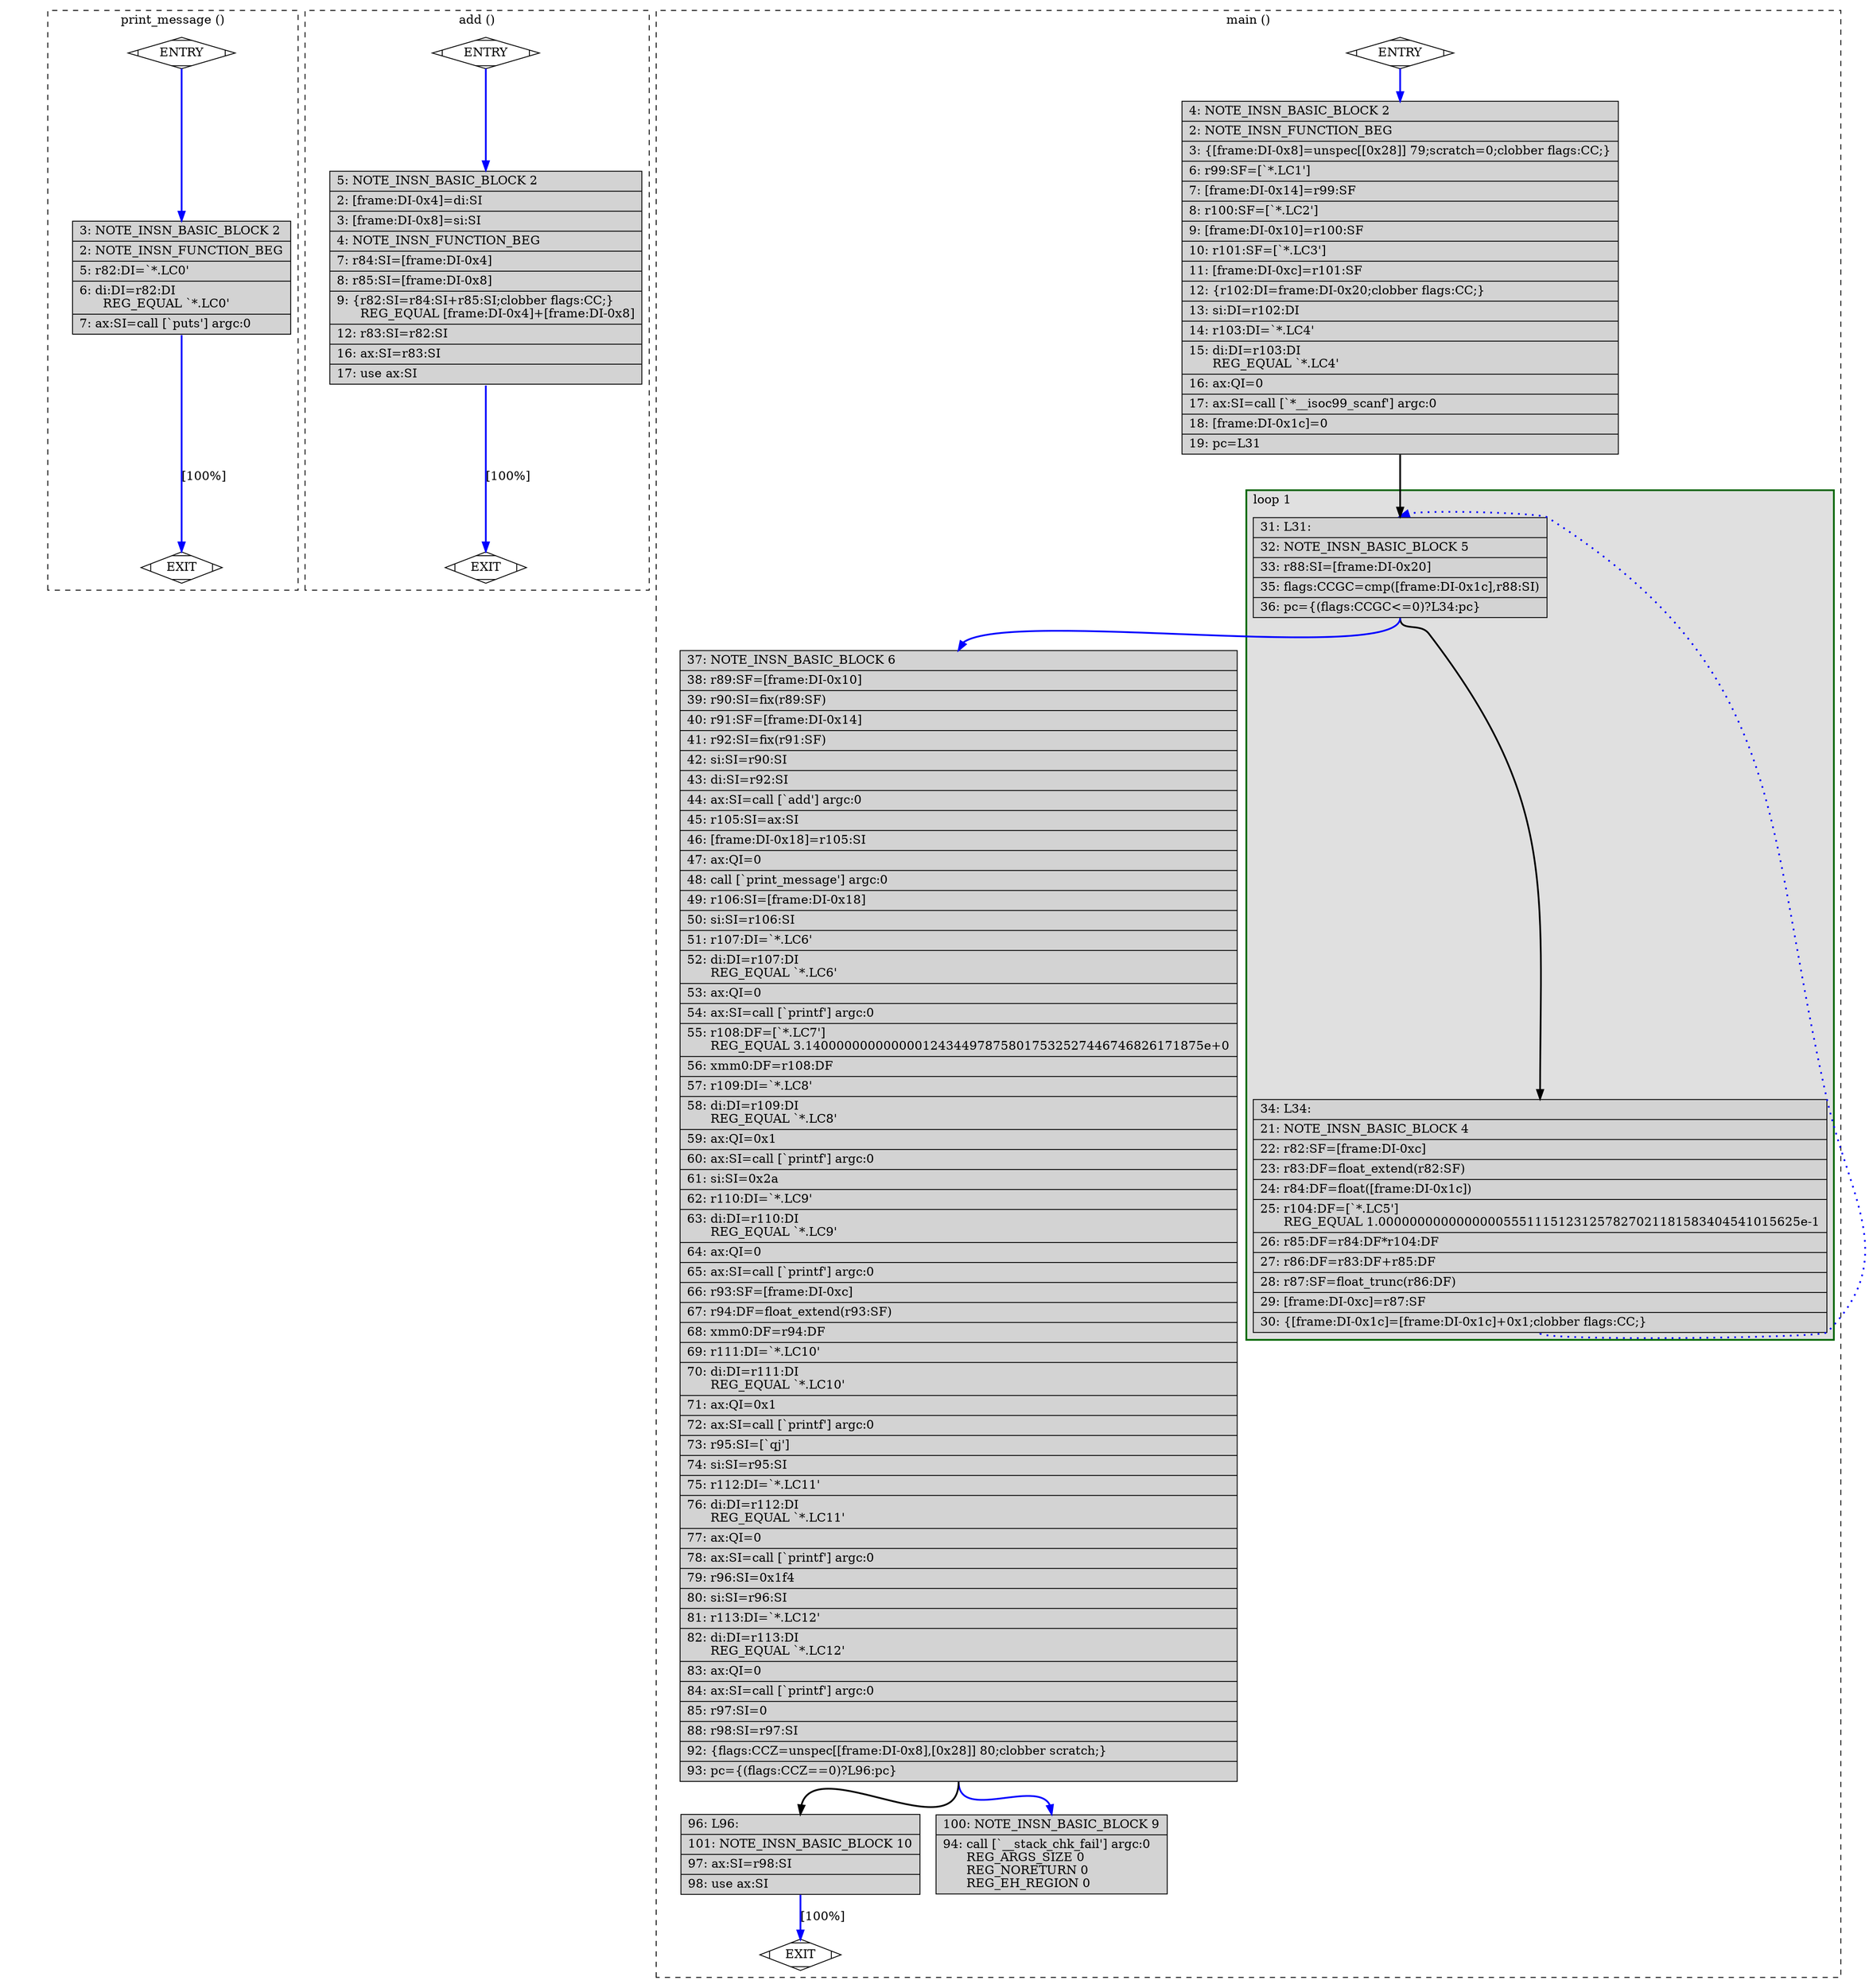 digraph "cs1zj1-cs1.c.246r.vregs" {
overlap=false;
subgraph "cluster_print_message" {
	style="dashed";
	color="black";
	label="print_message ()";
	fn_6_basic_block_0 [shape=Mdiamond,style=filled,fillcolor=white,label="ENTRY"];

	fn_6_basic_block_1 [shape=Mdiamond,style=filled,fillcolor=white,label="EXIT"];

	fn_6_basic_block_2 [shape=record,style=filled,fillcolor=lightgrey,label="{\ \ \ \ 3:\ NOTE_INSN_BASIC_BLOCK\ 2\l\
|\ \ \ \ 2:\ NOTE_INSN_FUNCTION_BEG\l\
|\ \ \ \ 5:\ r82:DI=`*.LC0'\l\
|\ \ \ \ 6:\ di:DI=r82:DI\l\
\ \ \ \ \ \ REG_EQUAL\ `*.LC0'\l\
|\ \ \ \ 7:\ ax:SI=call\ [`puts']\ argc:0\l\
}"];

	fn_6_basic_block_0:s -> fn_6_basic_block_2:n [style="solid,bold",color=blue,weight=100,constraint=true];
	fn_6_basic_block_2:s -> fn_6_basic_block_1:n [style="solid,bold",color=blue,weight=100,constraint=true,label="[100%]"];
	fn_6_basic_block_0:s -> fn_6_basic_block_1:n [style="invis",constraint=true];
}
subgraph "cluster_add" {
	style="dashed";
	color="black";
	label="add ()";
	fn_7_basic_block_0 [shape=Mdiamond,style=filled,fillcolor=white,label="ENTRY"];

	fn_7_basic_block_1 [shape=Mdiamond,style=filled,fillcolor=white,label="EXIT"];

	fn_7_basic_block_2 [shape=record,style=filled,fillcolor=lightgrey,label="{\ \ \ \ 5:\ NOTE_INSN_BASIC_BLOCK\ 2\l\
|\ \ \ \ 2:\ [frame:DI-0x4]=di:SI\l\
|\ \ \ \ 3:\ [frame:DI-0x8]=si:SI\l\
|\ \ \ \ 4:\ NOTE_INSN_FUNCTION_BEG\l\
|\ \ \ \ 7:\ r84:SI=[frame:DI-0x4]\l\
|\ \ \ \ 8:\ r85:SI=[frame:DI-0x8]\l\
|\ \ \ \ 9:\ \{r82:SI=r84:SI+r85:SI;clobber\ flags:CC;\}\l\
\ \ \ \ \ \ REG_EQUAL\ [frame:DI-0x4]+[frame:DI-0x8]\l\
|\ \ \ 12:\ r83:SI=r82:SI\l\
|\ \ \ 16:\ ax:SI=r83:SI\l\
|\ \ \ 17:\ use\ ax:SI\l\
}"];

	fn_7_basic_block_0:s -> fn_7_basic_block_2:n [style="solid,bold",color=blue,weight=100,constraint=true];
	fn_7_basic_block_2:s -> fn_7_basic_block_1:n [style="solid,bold",color=blue,weight=100,constraint=true,label="[100%]"];
	fn_7_basic_block_0:s -> fn_7_basic_block_1:n [style="invis",constraint=true];
}
subgraph "cluster_main" {
	style="dashed";
	color="black";
	label="main ()";
	subgraph cluster_8_1 {
	style="filled";
	color="darkgreen";
	fillcolor="grey88";
	label="loop 1";
	labeljust=l;
	penwidth=2;
	fn_8_basic_block_5 [shape=record,style=filled,fillcolor=lightgrey,label="{\ \ \ 31:\ L31:\l\
|\ \ \ 32:\ NOTE_INSN_BASIC_BLOCK\ 5\l\
|\ \ \ 33:\ r88:SI=[frame:DI-0x20]\l\
|\ \ \ 35:\ flags:CCGC=cmp([frame:DI-0x1c],r88:SI)\l\
|\ \ \ 36:\ pc=\{(flags:CCGC\<=0)?L34:pc\}\l\
}"];

	fn_8_basic_block_4 [shape=record,style=filled,fillcolor=lightgrey,label="{\ \ \ 34:\ L34:\l\
|\ \ \ 21:\ NOTE_INSN_BASIC_BLOCK\ 4\l\
|\ \ \ 22:\ r82:SF=[frame:DI-0xc]\l\
|\ \ \ 23:\ r83:DF=float_extend(r82:SF)\l\
|\ \ \ 24:\ r84:DF=float([frame:DI-0x1c])\l\
|\ \ \ 25:\ r104:DF=[`*.LC5']\l\
\ \ \ \ \ \ REG_EQUAL\ 1.000000000000000055511151231257827021181583404541015625e-1\l\
|\ \ \ 26:\ r85:DF=r84:DF*r104:DF\l\
|\ \ \ 27:\ r86:DF=r83:DF+r85:DF\l\
|\ \ \ 28:\ r87:SF=float_trunc(r86:DF)\l\
|\ \ \ 29:\ [frame:DI-0xc]=r87:SF\l\
|\ \ \ 30:\ \{[frame:DI-0x1c]=[frame:DI-0x1c]+0x1;clobber\ flags:CC;\}\l\
}"];

	}
	fn_8_basic_block_0 [shape=Mdiamond,style=filled,fillcolor=white,label="ENTRY"];

	fn_8_basic_block_1 [shape=Mdiamond,style=filled,fillcolor=white,label="EXIT"];

	fn_8_basic_block_2 [shape=record,style=filled,fillcolor=lightgrey,label="{\ \ \ \ 4:\ NOTE_INSN_BASIC_BLOCK\ 2\l\
|\ \ \ \ 2:\ NOTE_INSN_FUNCTION_BEG\l\
|\ \ \ \ 3:\ \{[frame:DI-0x8]=unspec[[0x28]]\ 79;scratch=0;clobber\ flags:CC;\}\l\
|\ \ \ \ 6:\ r99:SF=[`*.LC1']\l\
|\ \ \ \ 7:\ [frame:DI-0x14]=r99:SF\l\
|\ \ \ \ 8:\ r100:SF=[`*.LC2']\l\
|\ \ \ \ 9:\ [frame:DI-0x10]=r100:SF\l\
|\ \ \ 10:\ r101:SF=[`*.LC3']\l\
|\ \ \ 11:\ [frame:DI-0xc]=r101:SF\l\
|\ \ \ 12:\ \{r102:DI=frame:DI-0x20;clobber\ flags:CC;\}\l\
|\ \ \ 13:\ si:DI=r102:DI\l\
|\ \ \ 14:\ r103:DI=`*.LC4'\l\
|\ \ \ 15:\ di:DI=r103:DI\l\
\ \ \ \ \ \ REG_EQUAL\ `*.LC4'\l\
|\ \ \ 16:\ ax:QI=0\l\
|\ \ \ 17:\ ax:SI=call\ [`*__isoc99_scanf']\ argc:0\l\
|\ \ \ 18:\ [frame:DI-0x1c]=0\l\
|\ \ \ 19:\ pc=L31\l\
}"];

	fn_8_basic_block_6 [shape=record,style=filled,fillcolor=lightgrey,label="{\ \ \ 37:\ NOTE_INSN_BASIC_BLOCK\ 6\l\
|\ \ \ 38:\ r89:SF=[frame:DI-0x10]\l\
|\ \ \ 39:\ r90:SI=fix(r89:SF)\l\
|\ \ \ 40:\ r91:SF=[frame:DI-0x14]\l\
|\ \ \ 41:\ r92:SI=fix(r91:SF)\l\
|\ \ \ 42:\ si:SI=r90:SI\l\
|\ \ \ 43:\ di:SI=r92:SI\l\
|\ \ \ 44:\ ax:SI=call\ [`add']\ argc:0\l\
|\ \ \ 45:\ r105:SI=ax:SI\l\
|\ \ \ 46:\ [frame:DI-0x18]=r105:SI\l\
|\ \ \ 47:\ ax:QI=0\l\
|\ \ \ 48:\ call\ [`print_message']\ argc:0\l\
|\ \ \ 49:\ r106:SI=[frame:DI-0x18]\l\
|\ \ \ 50:\ si:SI=r106:SI\l\
|\ \ \ 51:\ r107:DI=`*.LC6'\l\
|\ \ \ 52:\ di:DI=r107:DI\l\
\ \ \ \ \ \ REG_EQUAL\ `*.LC6'\l\
|\ \ \ 53:\ ax:QI=0\l\
|\ \ \ 54:\ ax:SI=call\ [`printf']\ argc:0\l\
|\ \ \ 55:\ r108:DF=[`*.LC7']\l\
\ \ \ \ \ \ REG_EQUAL\ 3.140000000000000124344978758017532527446746826171875e+0\l\
|\ \ \ 56:\ xmm0:DF=r108:DF\l\
|\ \ \ 57:\ r109:DI=`*.LC8'\l\
|\ \ \ 58:\ di:DI=r109:DI\l\
\ \ \ \ \ \ REG_EQUAL\ `*.LC8'\l\
|\ \ \ 59:\ ax:QI=0x1\l\
|\ \ \ 60:\ ax:SI=call\ [`printf']\ argc:0\l\
|\ \ \ 61:\ si:SI=0x2a\l\
|\ \ \ 62:\ r110:DI=`*.LC9'\l\
|\ \ \ 63:\ di:DI=r110:DI\l\
\ \ \ \ \ \ REG_EQUAL\ `*.LC9'\l\
|\ \ \ 64:\ ax:QI=0\l\
|\ \ \ 65:\ ax:SI=call\ [`printf']\ argc:0\l\
|\ \ \ 66:\ r93:SF=[frame:DI-0xc]\l\
|\ \ \ 67:\ r94:DF=float_extend(r93:SF)\l\
|\ \ \ 68:\ xmm0:DF=r94:DF\l\
|\ \ \ 69:\ r111:DI=`*.LC10'\l\
|\ \ \ 70:\ di:DI=r111:DI\l\
\ \ \ \ \ \ REG_EQUAL\ `*.LC10'\l\
|\ \ \ 71:\ ax:QI=0x1\l\
|\ \ \ 72:\ ax:SI=call\ [`printf']\ argc:0\l\
|\ \ \ 73:\ r95:SI=[`qj']\l\
|\ \ \ 74:\ si:SI=r95:SI\l\
|\ \ \ 75:\ r112:DI=`*.LC11'\l\
|\ \ \ 76:\ di:DI=r112:DI\l\
\ \ \ \ \ \ REG_EQUAL\ `*.LC11'\l\
|\ \ \ 77:\ ax:QI=0\l\
|\ \ \ 78:\ ax:SI=call\ [`printf']\ argc:0\l\
|\ \ \ 79:\ r96:SI=0x1f4\l\
|\ \ \ 80:\ si:SI=r96:SI\l\
|\ \ \ 81:\ r113:DI=`*.LC12'\l\
|\ \ \ 82:\ di:DI=r113:DI\l\
\ \ \ \ \ \ REG_EQUAL\ `*.LC12'\l\
|\ \ \ 83:\ ax:QI=0\l\
|\ \ \ 84:\ ax:SI=call\ [`printf']\ argc:0\l\
|\ \ \ 85:\ r97:SI=0\l\
|\ \ \ 88:\ r98:SI=r97:SI\l\
|\ \ \ 92:\ \{flags:CCZ=unspec[[frame:DI-0x8],[0x28]]\ 80;clobber\ scratch;\}\l\
|\ \ \ 93:\ pc=\{(flags:CCZ==0)?L96:pc\}\l\
}"];

	fn_8_basic_block_9 [shape=record,style=filled,fillcolor=lightgrey,label="{\ \ 100:\ NOTE_INSN_BASIC_BLOCK\ 9\l\
|\ \ \ 94:\ call\ [`__stack_chk_fail']\ argc:0\l\
\ \ \ \ \ \ REG_ARGS_SIZE\ 0\l\
\ \ \ \ \ \ REG_NORETURN\ 0\l\
\ \ \ \ \ \ REG_EH_REGION\ 0\l\
}"];

	fn_8_basic_block_10 [shape=record,style=filled,fillcolor=lightgrey,label="{\ \ \ 96:\ L96:\l\
|\ \ 101:\ NOTE_INSN_BASIC_BLOCK\ 10\l\
|\ \ \ 97:\ ax:SI=r98:SI\l\
|\ \ \ 98:\ use\ ax:SI\l\
}"];

	fn_8_basic_block_0:s -> fn_8_basic_block_2:n [style="solid,bold",color=blue,weight=100,constraint=true];
	fn_8_basic_block_2:s -> fn_8_basic_block_5:n [style="solid,bold",color=black,weight=10,constraint=true];
	fn_8_basic_block_4:s -> fn_8_basic_block_5:n [style="dotted,bold",color=blue,weight=10,constraint=false];
	fn_8_basic_block_5:s -> fn_8_basic_block_4:n [style="solid,bold",color=black,weight=10,constraint=true];
	fn_8_basic_block_5:s -> fn_8_basic_block_6:n [style="solid,bold",color=blue,weight=100,constraint=true];
	fn_8_basic_block_6:s -> fn_8_basic_block_10:n [style="solid,bold",color=black,weight=10,constraint=true];
	fn_8_basic_block_6:s -> fn_8_basic_block_9:n [style="solid,bold",color=blue,weight=100,constraint=true];
	fn_8_basic_block_10:s -> fn_8_basic_block_1:n [style="solid,bold",color=blue,weight=100,constraint=true,label="[100%]"];
	fn_8_basic_block_0:s -> fn_8_basic_block_1:n [style="invis",constraint=true];
}
}
